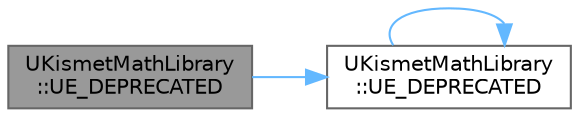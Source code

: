 digraph "UKismetMathLibrary::UE_DEPRECATED"
{
 // INTERACTIVE_SVG=YES
 // LATEX_PDF_SIZE
  bgcolor="transparent";
  edge [fontname=Helvetica,fontsize=10,labelfontname=Helvetica,labelfontsize=10];
  node [fontname=Helvetica,fontsize=10,shape=box,height=0.2,width=0.4];
  rankdir="LR";
  Node1 [id="Node000001",label="UKismetMathLibrary\l::UE_DEPRECATED",height=0.2,width=0.4,color="gray40", fillcolor="grey60", style="filled", fontcolor="black",tooltip=" "];
  Node1 -> Node2 [id="edge1_Node000001_Node000002",color="steelblue1",style="solid",tooltip=" "];
  Node2 [id="Node000002",label="UKismetMathLibrary\l::UE_DEPRECATED",height=0.2,width=0.4,color="grey40", fillcolor="white", style="filled",URL="$d3/d8e/classUKismetMathLibrary.html#ad0697286eceaf6b9af9a2dd42f2b9070",tooltip=" "];
  Node2 -> Node2 [id="edge2_Node000002_Node000002",color="steelblue1",style="solid",tooltip=" "];
}
